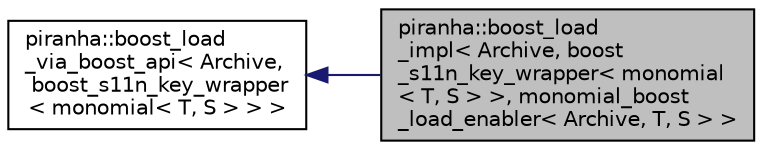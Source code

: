 digraph "piranha::boost_load_impl&lt; Archive, boost_s11n_key_wrapper&lt; monomial&lt; T, S &gt; &gt;, monomial_boost_load_enabler&lt; Archive, T, S &gt; &gt;"
{
  edge [fontname="Helvetica",fontsize="10",labelfontname="Helvetica",labelfontsize="10"];
  node [fontname="Helvetica",fontsize="10",shape=record];
  rankdir="LR";
  Node0 [label="piranha::boost_load\l_impl\< Archive, boost\l_s11n_key_wrapper\< monomial\l\< T, S \> \>, monomial_boost\l_load_enabler\< Archive, T, S \> \>",height=0.2,width=0.4,color="black", fillcolor="grey75", style="filled", fontcolor="black"];
  Node1 -> Node0 [dir="back",color="midnightblue",fontsize="10",style="solid",fontname="Helvetica"];
  Node1 [label="piranha::boost_load\l_via_boost_api\< Archive,\l boost_s11n_key_wrapper\l\< monomial\< T, S \> \> \>",height=0.2,width=0.4,color="black", fillcolor="white", style="filled",URL="$structpiranha_1_1boost__load__via__boost__api.html"];
}
